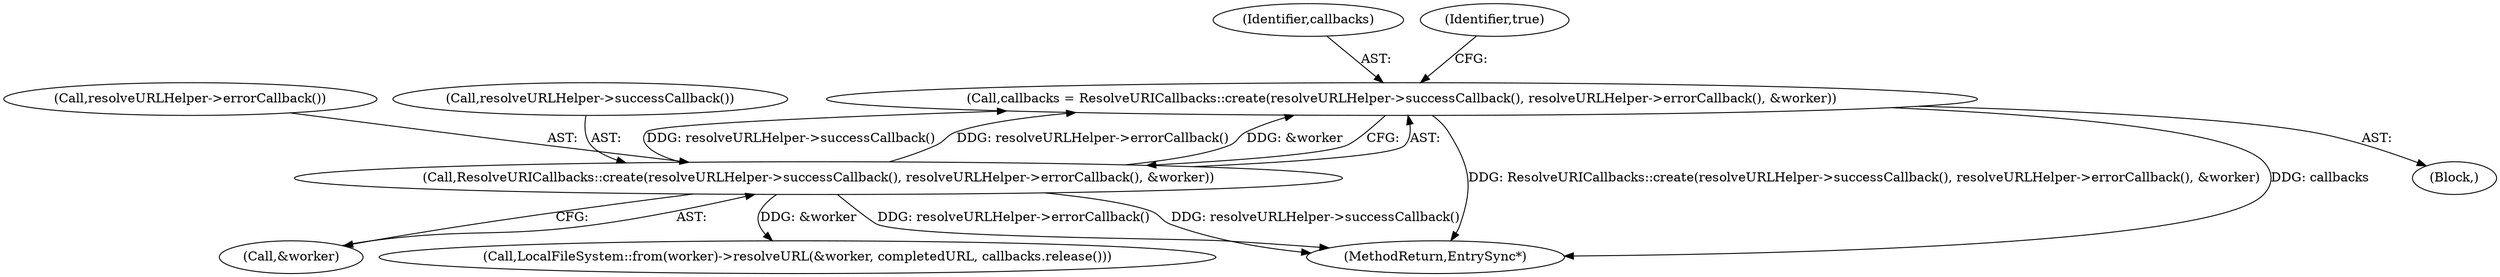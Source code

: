 digraph "0_Chrome_02c8303512ebed345011f7b545e2f418799be2f0_20@API" {
"1000144" [label="(Call,callbacks = ResolveURICallbacks::create(resolveURLHelper->successCallback(), resolveURLHelper->errorCallback(), &worker))"];
"1000146" [label="(Call,ResolveURICallbacks::create(resolveURLHelper->successCallback(), resolveURLHelper->errorCallback(), &worker))"];
"1000161" [label="(MethodReturn,EntrySync*)"];
"1000148" [label="(Call,resolveURLHelper->errorCallback())"];
"1000145" [label="(Identifier,callbacks)"];
"1000146" [label="(Call,ResolveURICallbacks::create(resolveURLHelper->successCallback(), resolveURLHelper->errorCallback(), &worker))"];
"1000149" [label="(Call,&worker)"];
"1000104" [label="(Block,)"];
"1000152" [label="(Identifier,true)"];
"1000153" [label="(Call,LocalFileSystem::from(worker)->resolveURL(&worker, completedURL, callbacks.release()))"];
"1000147" [label="(Call,resolveURLHelper->successCallback())"];
"1000144" [label="(Call,callbacks = ResolveURICallbacks::create(resolveURLHelper->successCallback(), resolveURLHelper->errorCallback(), &worker))"];
"1000144" -> "1000104"  [label="AST: "];
"1000144" -> "1000146"  [label="CFG: "];
"1000145" -> "1000144"  [label="AST: "];
"1000146" -> "1000144"  [label="AST: "];
"1000152" -> "1000144"  [label="CFG: "];
"1000144" -> "1000161"  [label="DDG: ResolveURICallbacks::create(resolveURLHelper->successCallback(), resolveURLHelper->errorCallback(), &worker)"];
"1000144" -> "1000161"  [label="DDG: callbacks"];
"1000146" -> "1000144"  [label="DDG: resolveURLHelper->successCallback()"];
"1000146" -> "1000144"  [label="DDG: resolveURLHelper->errorCallback()"];
"1000146" -> "1000144"  [label="DDG: &worker"];
"1000146" -> "1000149"  [label="CFG: "];
"1000147" -> "1000146"  [label="AST: "];
"1000148" -> "1000146"  [label="AST: "];
"1000149" -> "1000146"  [label="AST: "];
"1000146" -> "1000161"  [label="DDG: resolveURLHelper->errorCallback()"];
"1000146" -> "1000161"  [label="DDG: resolveURLHelper->successCallback()"];
"1000146" -> "1000153"  [label="DDG: &worker"];
}
